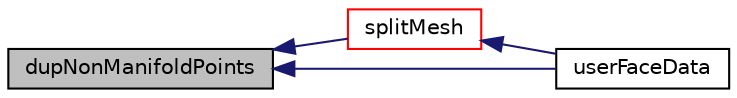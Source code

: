 digraph "dupNonManifoldPoints"
{
  bgcolor="transparent";
  edge [fontname="Helvetica",fontsize="10",labelfontname="Helvetica",labelfontsize="10"];
  node [fontname="Helvetica",fontsize="10",shape=record];
  rankdir="LR";
  Node6706 [label="dupNonManifoldPoints",height=0.2,width=0.4,color="black", fillcolor="grey75", style="filled", fontcolor="black"];
  Node6706 -> Node6707 [dir="back",color="midnightblue",fontsize="10",style="solid",fontname="Helvetica"];
  Node6707 [label="splitMesh",height=0.2,width=0.4,color="red",URL="$a25857.html#a08f4ea0b833b94c474aa41d492a55d31",tooltip="Split off (with optional buffer layers) unreachable areas. "];
  Node6707 -> Node6710 [dir="back",color="midnightblue",fontsize="10",style="solid",fontname="Helvetica"];
  Node6710 [label="userFaceData",height=0.2,width=0.4,color="black",URL="$a25857.html#a2cb6efa4184bedfbed60b069881c26a3"];
  Node6706 -> Node6710 [dir="back",color="midnightblue",fontsize="10",style="solid",fontname="Helvetica"];
}
